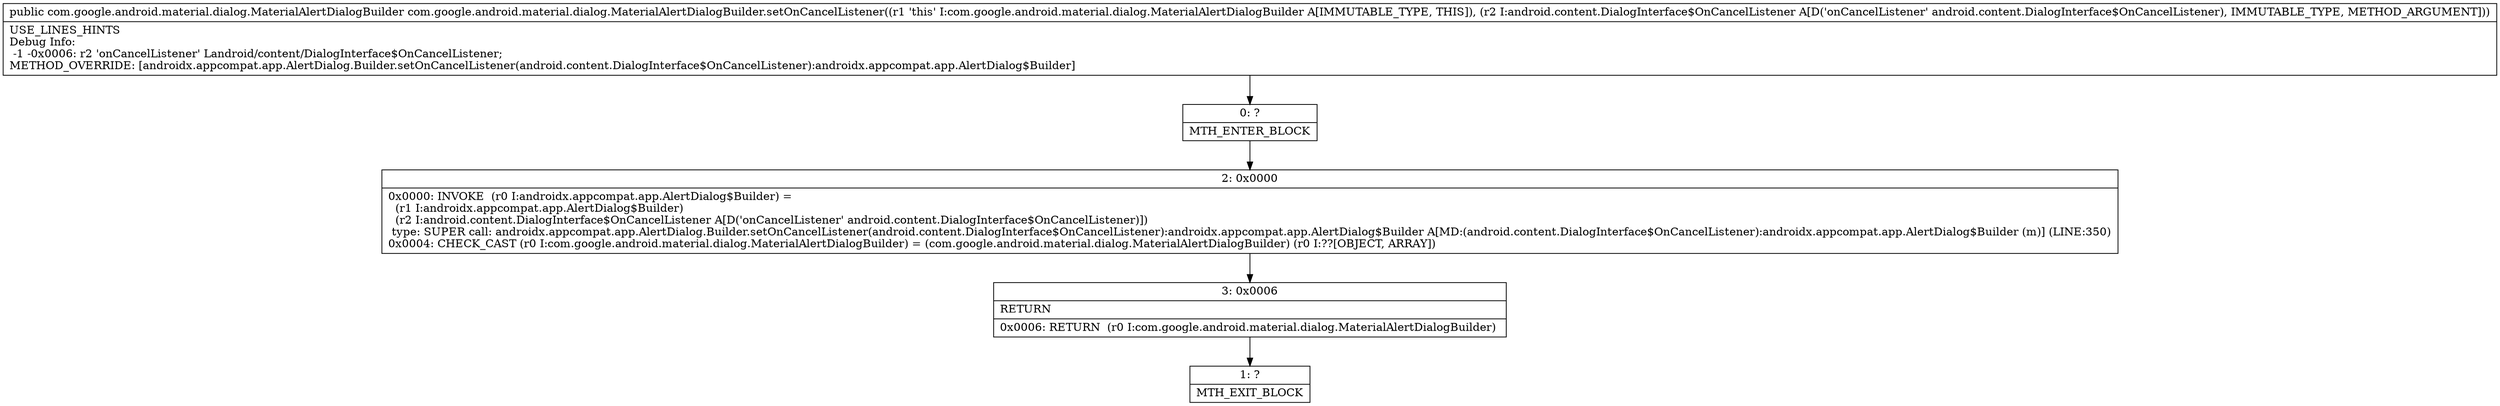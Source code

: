 digraph "CFG forcom.google.android.material.dialog.MaterialAlertDialogBuilder.setOnCancelListener(Landroid\/content\/DialogInterface$OnCancelListener;)Lcom\/google\/android\/material\/dialog\/MaterialAlertDialogBuilder;" {
Node_0 [shape=record,label="{0\:\ ?|MTH_ENTER_BLOCK\l}"];
Node_2 [shape=record,label="{2\:\ 0x0000|0x0000: INVOKE  (r0 I:androidx.appcompat.app.AlertDialog$Builder) = \l  (r1 I:androidx.appcompat.app.AlertDialog$Builder)\l  (r2 I:android.content.DialogInterface$OnCancelListener A[D('onCancelListener' android.content.DialogInterface$OnCancelListener)])\l type: SUPER call: androidx.appcompat.app.AlertDialog.Builder.setOnCancelListener(android.content.DialogInterface$OnCancelListener):androidx.appcompat.app.AlertDialog$Builder A[MD:(android.content.DialogInterface$OnCancelListener):androidx.appcompat.app.AlertDialog$Builder (m)] (LINE:350)\l0x0004: CHECK_CAST (r0 I:com.google.android.material.dialog.MaterialAlertDialogBuilder) = (com.google.android.material.dialog.MaterialAlertDialogBuilder) (r0 I:??[OBJECT, ARRAY]) \l}"];
Node_3 [shape=record,label="{3\:\ 0x0006|RETURN\l|0x0006: RETURN  (r0 I:com.google.android.material.dialog.MaterialAlertDialogBuilder) \l}"];
Node_1 [shape=record,label="{1\:\ ?|MTH_EXIT_BLOCK\l}"];
MethodNode[shape=record,label="{public com.google.android.material.dialog.MaterialAlertDialogBuilder com.google.android.material.dialog.MaterialAlertDialogBuilder.setOnCancelListener((r1 'this' I:com.google.android.material.dialog.MaterialAlertDialogBuilder A[IMMUTABLE_TYPE, THIS]), (r2 I:android.content.DialogInterface$OnCancelListener A[D('onCancelListener' android.content.DialogInterface$OnCancelListener), IMMUTABLE_TYPE, METHOD_ARGUMENT]))  | USE_LINES_HINTS\lDebug Info:\l  \-1 \-0x0006: r2 'onCancelListener' Landroid\/content\/DialogInterface$OnCancelListener;\lMETHOD_OVERRIDE: [androidx.appcompat.app.AlertDialog.Builder.setOnCancelListener(android.content.DialogInterface$OnCancelListener):androidx.appcompat.app.AlertDialog$Builder]\l}"];
MethodNode -> Node_0;Node_0 -> Node_2;
Node_2 -> Node_3;
Node_3 -> Node_1;
}

